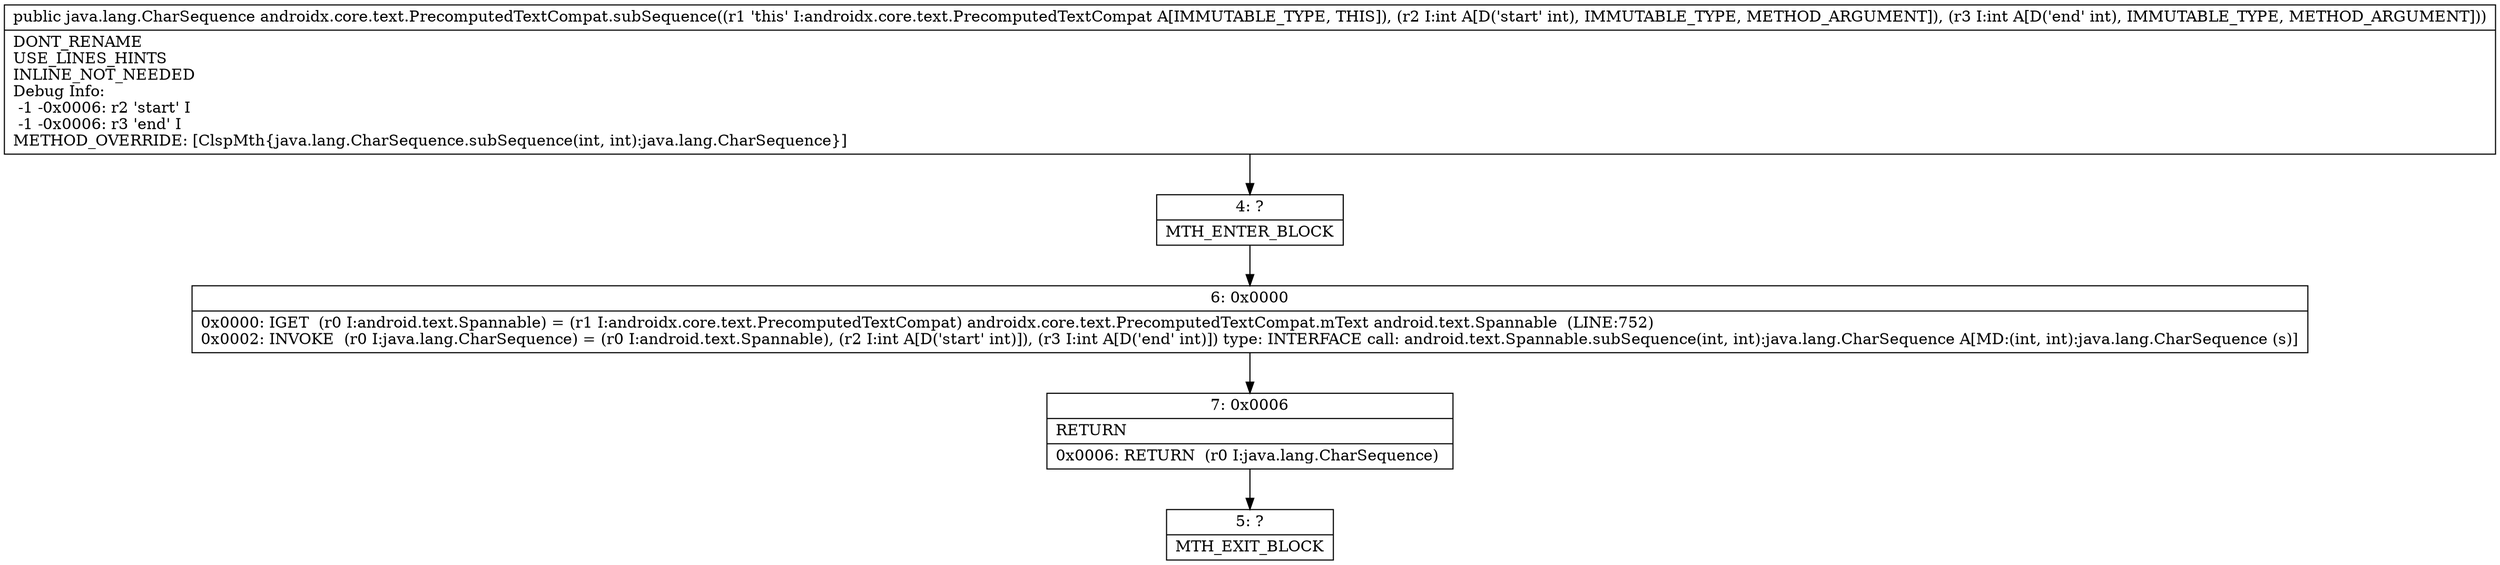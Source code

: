 digraph "CFG forandroidx.core.text.PrecomputedTextCompat.subSequence(II)Ljava\/lang\/CharSequence;" {
Node_4 [shape=record,label="{4\:\ ?|MTH_ENTER_BLOCK\l}"];
Node_6 [shape=record,label="{6\:\ 0x0000|0x0000: IGET  (r0 I:android.text.Spannable) = (r1 I:androidx.core.text.PrecomputedTextCompat) androidx.core.text.PrecomputedTextCompat.mText android.text.Spannable  (LINE:752)\l0x0002: INVOKE  (r0 I:java.lang.CharSequence) = (r0 I:android.text.Spannable), (r2 I:int A[D('start' int)]), (r3 I:int A[D('end' int)]) type: INTERFACE call: android.text.Spannable.subSequence(int, int):java.lang.CharSequence A[MD:(int, int):java.lang.CharSequence (s)]\l}"];
Node_7 [shape=record,label="{7\:\ 0x0006|RETURN\l|0x0006: RETURN  (r0 I:java.lang.CharSequence) \l}"];
Node_5 [shape=record,label="{5\:\ ?|MTH_EXIT_BLOCK\l}"];
MethodNode[shape=record,label="{public java.lang.CharSequence androidx.core.text.PrecomputedTextCompat.subSequence((r1 'this' I:androidx.core.text.PrecomputedTextCompat A[IMMUTABLE_TYPE, THIS]), (r2 I:int A[D('start' int), IMMUTABLE_TYPE, METHOD_ARGUMENT]), (r3 I:int A[D('end' int), IMMUTABLE_TYPE, METHOD_ARGUMENT]))  | DONT_RENAME\lUSE_LINES_HINTS\lINLINE_NOT_NEEDED\lDebug Info:\l  \-1 \-0x0006: r2 'start' I\l  \-1 \-0x0006: r3 'end' I\lMETHOD_OVERRIDE: [ClspMth\{java.lang.CharSequence.subSequence(int, int):java.lang.CharSequence\}]\l}"];
MethodNode -> Node_4;Node_4 -> Node_6;
Node_6 -> Node_7;
Node_7 -> Node_5;
}

